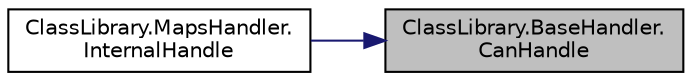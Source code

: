 digraph "ClassLibrary.BaseHandler.CanHandle"
{
 // INTERACTIVE_SVG=YES
 // LATEX_PDF_SIZE
  edge [fontname="Helvetica",fontsize="10",labelfontname="Helvetica",labelfontsize="10"];
  node [fontname="Helvetica",fontsize="10",shape=record];
  rankdir="RL";
  Node1 [label="ClassLibrary.BaseHandler.\lCanHandle",height=0.2,width=0.4,color="black", fillcolor="grey75", style="filled", fontcolor="black",tooltip="Determina si este \"handler\" puede procesar el mensaje. En la clase base se utiliza el array BaseHandl..."];
  Node1 -> Node2 [dir="back",color="midnightblue",fontsize="10",style="solid",fontname="Helvetica"];
  Node2 [label="ClassLibrary.MapsHandler.\lInternalHandle",height=0.2,width=0.4,color="black", fillcolor="white", style="filled",URL="$classClassLibrary_1_1MapsHandler.html#ae7f89f2fdea00da1f2b1f5596ee69c9b",tooltip="Procesa el mensaje /help y devuelve una lista de comandos. Procesa los mensajes detallados anteriorme..."];
}
